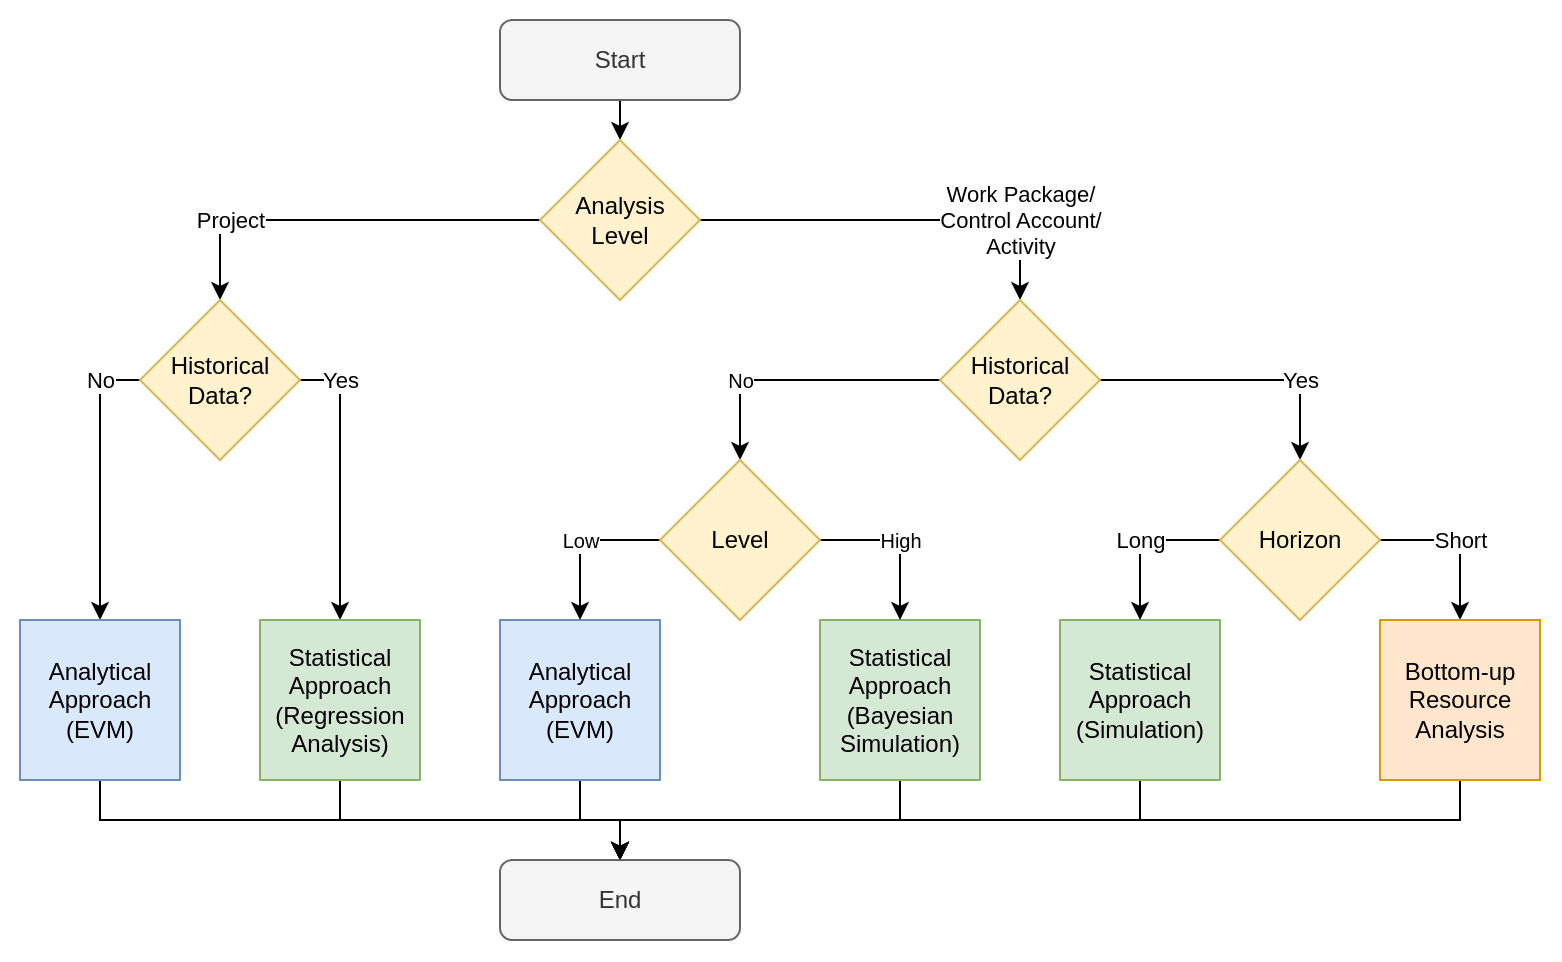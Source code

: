 <mxfile version="20.2.3" type="github">
  <diagram id="acJL9lrud-nmtxHIFzGs" name="Page-1">
    <mxGraphModel dx="1422" dy="786" grid="1" gridSize="10" guides="1" tooltips="1" connect="1" arrows="1" fold="1" page="0" pageScale="1" pageWidth="827" pageHeight="1169" math="0" shadow="0">
      <root>
        <mxCell id="0" />
        <mxCell id="1" parent="0" />
        <mxCell id="mx9zaWOZIJhzbbqsfQjD-37" value="" style="rounded=0;whiteSpace=wrap;html=1;fontSize=10;strokeColor=none;" parent="1" vertex="1">
          <mxGeometry x="50" y="90" width="780" height="480" as="geometry" />
        </mxCell>
        <mxCell id="mx9zaWOZIJhzbbqsfQjD-8" style="edgeStyle=orthogonalEdgeStyle;rounded=0;orthogonalLoop=1;jettySize=auto;html=1;exitX=0.5;exitY=1;exitDx=0;exitDy=0;entryX=0.5;entryY=0;entryDx=0;entryDy=0;" parent="1" source="mx9zaWOZIJhzbbqsfQjD-3" target="mx9zaWOZIJhzbbqsfQjD-4" edge="1">
          <mxGeometry relative="1" as="geometry" />
        </mxCell>
        <mxCell id="mx9zaWOZIJhzbbqsfQjD-3" value="Start" style="rounded=1;whiteSpace=wrap;html=1;fillColor=#f5f5f5;fontColor=#333333;strokeColor=#666666;" parent="1" vertex="1">
          <mxGeometry x="300" y="100" width="120" height="40" as="geometry" />
        </mxCell>
        <mxCell id="mx9zaWOZIJhzbbqsfQjD-6" value="Work Package/&lt;br&gt;Control Account/&lt;br&gt;Activity" style="edgeStyle=orthogonalEdgeStyle;rounded=0;orthogonalLoop=1;jettySize=auto;html=1;exitX=1;exitY=0.5;exitDx=0;exitDy=0;entryX=0.5;entryY=0;entryDx=0;entryDy=0;" parent="1" source="mx9zaWOZIJhzbbqsfQjD-4" target="mx9zaWOZIJhzbbqsfQjD-5" edge="1">
          <mxGeometry x="0.6" relative="1" as="geometry">
            <mxPoint as="offset" />
          </mxGeometry>
        </mxCell>
        <mxCell id="mx9zaWOZIJhzbbqsfQjD-7" value="Project" style="edgeStyle=orthogonalEdgeStyle;rounded=0;orthogonalLoop=1;jettySize=auto;html=1;exitX=0;exitY=0.5;exitDx=0;exitDy=0;entryX=0.5;entryY=0;entryDx=0;entryDy=0;" parent="1" source="mx9zaWOZIJhzbbqsfQjD-4" target="mx9zaWOZIJhzbbqsfQjD-25" edge="1">
          <mxGeometry x="0.556" relative="1" as="geometry">
            <mxPoint x="160" y="240" as="targetPoint" />
            <Array as="points">
              <mxPoint x="160" y="200" />
            </Array>
            <mxPoint as="offset" />
          </mxGeometry>
        </mxCell>
        <mxCell id="mx9zaWOZIJhzbbqsfQjD-4" value="Analysis &lt;br&gt;Level" style="rhombus;whiteSpace=wrap;html=1;fillColor=#fff2cc;strokeColor=#d6b656;" parent="1" vertex="1">
          <mxGeometry x="320" y="160" width="80" height="80" as="geometry" />
        </mxCell>
        <mxCell id="mx9zaWOZIJhzbbqsfQjD-19" value="Yes" style="edgeStyle=orthogonalEdgeStyle;rounded=0;orthogonalLoop=1;jettySize=auto;html=1;exitX=1;exitY=0.5;exitDx=0;exitDy=0;entryX=0.5;entryY=0;entryDx=0;entryDy=0;" parent="1" source="mx9zaWOZIJhzbbqsfQjD-5" target="mx9zaWOZIJhzbbqsfQjD-18" edge="1">
          <mxGeometry x="0.429" relative="1" as="geometry">
            <mxPoint as="offset" />
          </mxGeometry>
        </mxCell>
        <mxCell id="mx9zaWOZIJhzbbqsfQjD-44" value="No" style="edgeStyle=orthogonalEdgeStyle;rounded=0;orthogonalLoop=1;jettySize=auto;html=1;exitX=0;exitY=0.5;exitDx=0;exitDy=0;entryX=0.5;entryY=0;entryDx=0;entryDy=0;fontSize=10;" parent="1" source="mx9zaWOZIJhzbbqsfQjD-5" target="mx9zaWOZIJhzbbqsfQjD-41" edge="1">
          <mxGeometry x="0.429" relative="1" as="geometry">
            <mxPoint as="offset" />
          </mxGeometry>
        </mxCell>
        <mxCell id="mx9zaWOZIJhzbbqsfQjD-5" value="Historical Data?" style="rhombus;whiteSpace=wrap;html=1;fillColor=#fff2cc;strokeColor=#d6b656;" parent="1" vertex="1">
          <mxGeometry x="520" y="240" width="80" height="80" as="geometry" />
        </mxCell>
        <mxCell id="mx9zaWOZIJhzbbqsfQjD-34" style="edgeStyle=orthogonalEdgeStyle;rounded=0;orthogonalLoop=1;jettySize=auto;html=1;exitX=0.5;exitY=1;exitDx=0;exitDy=0;entryX=0.5;entryY=0;entryDx=0;entryDy=0;fontSize=10;" parent="1" source="mx9zaWOZIJhzbbqsfQjD-9" target="mx9zaWOZIJhzbbqsfQjD-30" edge="1">
          <mxGeometry relative="1" as="geometry" />
        </mxCell>
        <mxCell id="mx9zaWOZIJhzbbqsfQjD-9" value="Statistical Approach (Simulation)" style="rounded=0;whiteSpace=wrap;html=1;fillColor=#d5e8d4;strokeColor=#82b366;" parent="1" vertex="1">
          <mxGeometry x="580" y="400" width="80" height="80" as="geometry" />
        </mxCell>
        <mxCell id="mx9zaWOZIJhzbbqsfQjD-22" value="Long" style="edgeStyle=orthogonalEdgeStyle;rounded=0;orthogonalLoop=1;jettySize=auto;html=1;exitX=0;exitY=0.5;exitDx=0;exitDy=0;entryX=0.5;entryY=0;entryDx=0;entryDy=0;" parent="1" source="mx9zaWOZIJhzbbqsfQjD-18" target="mx9zaWOZIJhzbbqsfQjD-9" edge="1">
          <mxGeometry relative="1" as="geometry">
            <mxPoint x="640" y="400" as="targetPoint" />
            <mxPoint as="offset" />
          </mxGeometry>
        </mxCell>
        <mxCell id="mx9zaWOZIJhzbbqsfQjD-23" value="Short" style="edgeStyle=orthogonalEdgeStyle;rounded=0;orthogonalLoop=1;jettySize=auto;html=1;exitX=1;exitY=0.5;exitDx=0;exitDy=0;entryX=0.5;entryY=0;entryDx=0;entryDy=0;" parent="1" source="mx9zaWOZIJhzbbqsfQjD-18" target="mx9zaWOZIJhzbbqsfQjD-20" edge="1">
          <mxGeometry relative="1" as="geometry">
            <mxPoint as="offset" />
          </mxGeometry>
        </mxCell>
        <mxCell id="mx9zaWOZIJhzbbqsfQjD-18" value="Horizon" style="rhombus;whiteSpace=wrap;html=1;fillColor=#fff2cc;strokeColor=#d6b656;" parent="1" vertex="1">
          <mxGeometry x="660" y="320" width="80" height="80" as="geometry" />
        </mxCell>
        <mxCell id="mx9zaWOZIJhzbbqsfQjD-35" style="edgeStyle=orthogonalEdgeStyle;rounded=0;orthogonalLoop=1;jettySize=auto;html=1;exitX=0.5;exitY=1;exitDx=0;exitDy=0;entryX=0.5;entryY=0;entryDx=0;entryDy=0;fontSize=10;" parent="1" source="mx9zaWOZIJhzbbqsfQjD-20" target="mx9zaWOZIJhzbbqsfQjD-30" edge="1">
          <mxGeometry relative="1" as="geometry" />
        </mxCell>
        <mxCell id="mx9zaWOZIJhzbbqsfQjD-20" value="Bottom-up Resource Analysis" style="rounded=0;whiteSpace=wrap;html=1;fillColor=#ffe6cc;strokeColor=#d79b00;" parent="1" vertex="1">
          <mxGeometry x="740" y="400" width="80" height="80" as="geometry" />
        </mxCell>
        <mxCell id="mx9zaWOZIJhzbbqsfQjD-33" style="edgeStyle=orthogonalEdgeStyle;rounded=0;orthogonalLoop=1;jettySize=auto;html=1;exitX=0.5;exitY=1;exitDx=0;exitDy=0;fontSize=10;entryX=0.5;entryY=0;entryDx=0;entryDy=0;" parent="1" source="mx9zaWOZIJhzbbqsfQjD-24" target="mx9zaWOZIJhzbbqsfQjD-30" edge="1">
          <mxGeometry relative="1" as="geometry">
            <mxPoint x="340" y="670" as="targetPoint" />
          </mxGeometry>
        </mxCell>
        <mxCell id="mx9zaWOZIJhzbbqsfQjD-24" value="Statistical Approach (Bayesian Simulation)" style="rounded=0;whiteSpace=wrap;html=1;fillColor=#d5e8d4;strokeColor=#82b366;" parent="1" vertex="1">
          <mxGeometry x="460" y="400" width="80" height="80" as="geometry" />
        </mxCell>
        <mxCell id="mx9zaWOZIJhzbbqsfQjD-27" value="Yes" style="edgeStyle=orthogonalEdgeStyle;rounded=0;orthogonalLoop=1;jettySize=auto;html=1;exitX=1;exitY=0.5;exitDx=0;exitDy=0;entryX=0.5;entryY=0;entryDx=0;entryDy=0;" parent="1" source="mx9zaWOZIJhzbbqsfQjD-25" target="mx9zaWOZIJhzbbqsfQjD-26" edge="1">
          <mxGeometry x="-0.714" relative="1" as="geometry">
            <Array as="points">
              <mxPoint x="220" y="280" />
            </Array>
            <mxPoint as="offset" />
          </mxGeometry>
        </mxCell>
        <mxCell id="mx9zaWOZIJhzbbqsfQjD-29" value="No" style="edgeStyle=orthogonalEdgeStyle;rounded=0;orthogonalLoop=1;jettySize=auto;html=1;exitX=0;exitY=0.5;exitDx=0;exitDy=0;entryX=0.5;entryY=0;entryDx=0;entryDy=0;" parent="1" source="mx9zaWOZIJhzbbqsfQjD-25" target="mx9zaWOZIJhzbbqsfQjD-28" edge="1">
          <mxGeometry x="-0.714" relative="1" as="geometry">
            <mxPoint as="offset" />
          </mxGeometry>
        </mxCell>
        <mxCell id="mx9zaWOZIJhzbbqsfQjD-25" value="Historical Data?" style="rhombus;whiteSpace=wrap;html=1;fillColor=#fff2cc;strokeColor=#d6b656;fontStyle=0" parent="1" vertex="1">
          <mxGeometry x="120" y="240" width="80" height="80" as="geometry" />
        </mxCell>
        <mxCell id="mx9zaWOZIJhzbbqsfQjD-36" style="edgeStyle=orthogonalEdgeStyle;rounded=0;orthogonalLoop=1;jettySize=auto;html=1;exitX=0.5;exitY=1;exitDx=0;exitDy=0;entryX=0.5;entryY=0;entryDx=0;entryDy=0;fontSize=10;" parent="1" source="mx9zaWOZIJhzbbqsfQjD-26" target="mx9zaWOZIJhzbbqsfQjD-30" edge="1">
          <mxGeometry relative="1" as="geometry" />
        </mxCell>
        <mxCell id="mx9zaWOZIJhzbbqsfQjD-26" value="Statistical Approach (Regression Analysis)" style="rounded=0;whiteSpace=wrap;html=1;fillColor=#d5e8d4;strokeColor=#82b366;" parent="1" vertex="1">
          <mxGeometry x="180" y="400" width="80" height="80" as="geometry" />
        </mxCell>
        <mxCell id="mx9zaWOZIJhzbbqsfQjD-31" style="edgeStyle=orthogonalEdgeStyle;rounded=0;orthogonalLoop=1;jettySize=auto;html=1;exitX=0.5;exitY=1;exitDx=0;exitDy=0;entryX=0.5;entryY=0;entryDx=0;entryDy=0;fontSize=10;" parent="1" source="mx9zaWOZIJhzbbqsfQjD-28" target="mx9zaWOZIJhzbbqsfQjD-30" edge="1">
          <mxGeometry relative="1" as="geometry" />
        </mxCell>
        <mxCell id="mx9zaWOZIJhzbbqsfQjD-28" value="Analytical Approach (EVM)" style="rounded=0;whiteSpace=wrap;html=1;fillColor=#dae8fc;strokeColor=#6c8ebf;" parent="1" vertex="1">
          <mxGeometry x="60" y="400" width="80" height="80" as="geometry" />
        </mxCell>
        <mxCell id="mx9zaWOZIJhzbbqsfQjD-30" value="End" style="rounded=1;whiteSpace=wrap;html=1;fillColor=#f5f5f5;fontColor=#333333;strokeColor=#666666;" parent="1" vertex="1">
          <mxGeometry x="300" y="520" width="120" height="40" as="geometry" />
        </mxCell>
        <mxCell id="mx9zaWOZIJhzbbqsfQjD-47" style="edgeStyle=orthogonalEdgeStyle;rounded=0;orthogonalLoop=1;jettySize=auto;html=1;exitX=0.5;exitY=1;exitDx=0;exitDy=0;entryX=0.5;entryY=0;entryDx=0;entryDy=0;fontSize=10;" parent="1" source="mx9zaWOZIJhzbbqsfQjD-39" target="mx9zaWOZIJhzbbqsfQjD-30" edge="1">
          <mxGeometry relative="1" as="geometry" />
        </mxCell>
        <mxCell id="mx9zaWOZIJhzbbqsfQjD-39" value="Analytical Approach (EVM)" style="rounded=0;whiteSpace=wrap;html=1;fillColor=#dae8fc;strokeColor=#6c8ebf;" parent="1" vertex="1">
          <mxGeometry x="300" y="400" width="80" height="80" as="geometry" />
        </mxCell>
        <mxCell id="mx9zaWOZIJhzbbqsfQjD-45" value="Low" style="edgeStyle=orthogonalEdgeStyle;rounded=0;orthogonalLoop=1;jettySize=auto;html=1;exitX=0;exitY=0.5;exitDx=0;exitDy=0;entryX=0.5;entryY=0;entryDx=0;entryDy=0;fontSize=10;" parent="1" source="mx9zaWOZIJhzbbqsfQjD-41" target="mx9zaWOZIJhzbbqsfQjD-39" edge="1">
          <mxGeometry relative="1" as="geometry">
            <mxPoint as="offset" />
          </mxGeometry>
        </mxCell>
        <mxCell id="mx9zaWOZIJhzbbqsfQjD-46" value="High" style="edgeStyle=orthogonalEdgeStyle;rounded=0;orthogonalLoop=1;jettySize=auto;html=1;exitX=1;exitY=0.5;exitDx=0;exitDy=0;entryX=0.5;entryY=0;entryDx=0;entryDy=0;fontSize=10;" parent="1" source="mx9zaWOZIJhzbbqsfQjD-41" target="mx9zaWOZIJhzbbqsfQjD-24" edge="1">
          <mxGeometry relative="1" as="geometry">
            <mxPoint as="offset" />
          </mxGeometry>
        </mxCell>
        <mxCell id="mx9zaWOZIJhzbbqsfQjD-41" value="Level" style="rhombus;whiteSpace=wrap;html=1;fillColor=#fff2cc;strokeColor=#d6b656;" parent="1" vertex="1">
          <mxGeometry x="380" y="320" width="80" height="80" as="geometry" />
        </mxCell>
      </root>
    </mxGraphModel>
  </diagram>
</mxfile>
